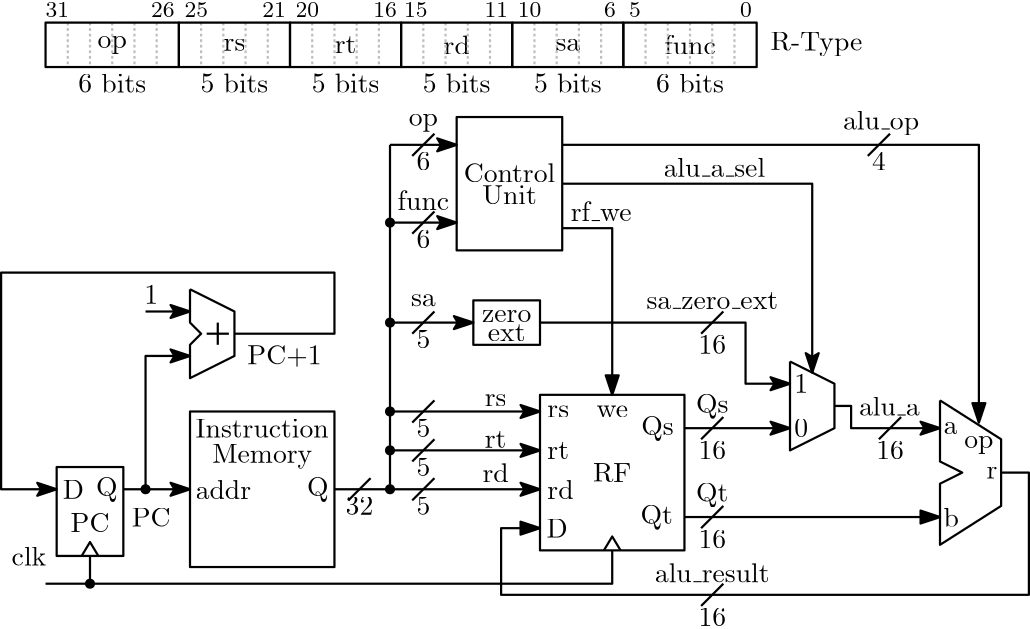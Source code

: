 <?xml version="1.0"?>
<!DOCTYPE ipe SYSTEM "ipe.dtd">
<ipe version="70206" creator="Ipe 7.2.10">
<info created="D:20190917234003" modified="D:20200416171204"/>
<ipestyle name="basic">
<symbol name="arrow/arc(spx)">
<path stroke="sym-stroke" fill="sym-stroke" pen="sym-pen">
0 0 m
-1 0.333 l
-1 -0.333 l
h
</path>
</symbol>
<symbol name="arrow/farc(spx)">
<path stroke="sym-stroke" fill="white" pen="sym-pen">
0 0 m
-1 0.333 l
-1 -0.333 l
h
</path>
</symbol>
<symbol name="arrow/ptarc(spx)">
<path stroke="sym-stroke" fill="sym-stroke" pen="sym-pen">
0 0 m
-1 0.333 l
-0.8 0 l
-1 -0.333 l
h
</path>
</symbol>
<symbol name="arrow/fptarc(spx)">
<path stroke="sym-stroke" fill="white" pen="sym-pen">
0 0 m
-1 0.333 l
-0.8 0 l
-1 -0.333 l
h
</path>
</symbol>
<symbol name="mark/circle(sx)" transformations="translations">
<path fill="sym-stroke">
0.6 0 0 0.6 0 0 e
0.4 0 0 0.4 0 0 e
</path>
</symbol>
<symbol name="mark/disk(sx)" transformations="translations">
<path fill="sym-stroke">
0.6 0 0 0.6 0 0 e
</path>
</symbol>
<symbol name="mark/fdisk(sfx)" transformations="translations">
<group>
<path fill="sym-fill">
0.5 0 0 0.5 0 0 e
</path>
<path fill="sym-stroke" fillrule="eofill">
0.6 0 0 0.6 0 0 e
0.4 0 0 0.4 0 0 e
</path>
</group>
</symbol>
<symbol name="mark/box(sx)" transformations="translations">
<path fill="sym-stroke" fillrule="eofill">
-0.6 -0.6 m
0.6 -0.6 l
0.6 0.6 l
-0.6 0.6 l
h
-0.4 -0.4 m
0.4 -0.4 l
0.4 0.4 l
-0.4 0.4 l
h
</path>
</symbol>
<symbol name="mark/square(sx)" transformations="translations">
<path fill="sym-stroke">
-0.6 -0.6 m
0.6 -0.6 l
0.6 0.6 l
-0.6 0.6 l
h
</path>
</symbol>
<symbol name="mark/fsquare(sfx)" transformations="translations">
<group>
<path fill="sym-fill">
-0.5 -0.5 m
0.5 -0.5 l
0.5 0.5 l
-0.5 0.5 l
h
</path>
<path fill="sym-stroke" fillrule="eofill">
-0.6 -0.6 m
0.6 -0.6 l
0.6 0.6 l
-0.6 0.6 l
h
-0.4 -0.4 m
0.4 -0.4 l
0.4 0.4 l
-0.4 0.4 l
h
</path>
</group>
</symbol>
<symbol name="mark/cross(sx)" transformations="translations">
<group>
<path fill="sym-stroke">
-0.43 -0.57 m
0.57 0.43 l
0.43 0.57 l
-0.57 -0.43 l
h
</path>
<path fill="sym-stroke">
-0.43 0.57 m
0.57 -0.43 l
0.43 -0.57 l
-0.57 0.43 l
h
</path>
</group>
</symbol>
<symbol name="arrow/fnormal(spx)">
<path stroke="sym-stroke" fill="white" pen="sym-pen">
0 0 m
-1 0.333 l
-1 -0.333 l
h
</path>
</symbol>
<symbol name="arrow/pointed(spx)">
<path stroke="sym-stroke" fill="sym-stroke" pen="sym-pen">
0 0 m
-1 0.333 l
-0.8 0 l
-1 -0.333 l
h
</path>
</symbol>
<symbol name="arrow/fpointed(spx)">
<path stroke="sym-stroke" fill="white" pen="sym-pen">
0 0 m
-1 0.333 l
-0.8 0 l
-1 -0.333 l
h
</path>
</symbol>
<symbol name="arrow/linear(spx)">
<path stroke="sym-stroke" pen="sym-pen">
-1 0.333 m
0 0 l
-1 -0.333 l
</path>
</symbol>
<symbol name="arrow/fdouble(spx)">
<path stroke="sym-stroke" fill="white" pen="sym-pen">
0 0 m
-1 0.333 l
-1 -0.333 l
h
-1 0 m
-2 0.333 l
-2 -0.333 l
h
</path>
</symbol>
<symbol name="arrow/double(spx)">
<path stroke="sym-stroke" fill="sym-stroke" pen="sym-pen">
0 0 m
-1 0.333 l
-1 -0.333 l
h
-1 0 m
-2 0.333 l
-2 -0.333 l
h
</path>
</symbol>
<pen name="heavier" value="0.8"/>
<pen name="fat" value="1.2"/>
<pen name="ultrafat" value="2"/>
<symbolsize name="large" value="5"/>
<symbolsize name="small" value="2"/>
<symbolsize name="tiny" value="1.1"/>
<arrowsize name="large" value="10"/>
<arrowsize name="small" value="5"/>
<arrowsize name="tiny" value="3"/>
<color name="red1" value="1 0 0"/>
<color name="red2" value="0.933 0 0"/>
<color name="red3" value="0.804 0 0"/>
<color name="red4" value="0.545 0 0"/>
<color name="green1" value="0 1 0"/>
<color name="green2" value="0 0.933 0"/>
<color name="green3" value="0 0.804 0"/>
<color name="green4" value="0 0.545 0"/>
<color name="green" value="0 1 0"/>
<color name="blue1" value="0 0 1"/>
<color name="blue2" value="0 0 0.933"/>
<color name="blue3" value="0 0 0.804"/>
<color name="blue4" value="0 0 0.545"/>
<color name="yellow" value="1 1 0"/>
<color name="orange" value="1 0.647 0"/>
<color name="gold" value="1 0.843 0"/>
<color name="purple" value="0.627 0.125 0.941"/>
<color name="gray" value="0.745"/>
<color name="brown" value="0.647 0.165 0.165"/>
<color name="navy" value="0 0 0.502"/>
<color name="pink" value="1 0.753 0.796"/>
<color name="seagreen" value="0.18 0.545 0.341"/>
<color name="turquoise" value="0.251 0.878 0.816"/>
<color name="violet" value="0.933 0.51 0.933"/>
<color name="darkblue" value="0 0 0.545"/>
<color name="darkcyan" value="0 0.545 0.545"/>
<color name="darkgray" value="0.663"/>
<color name="darkgreen" value="0 0.392 0"/>
<color name="darkmagenta" value="0.545 0 0.545"/>
<color name="darkorange" value="1 0.549 0"/>
<color name="darkred" value="0.545 0 0"/>
<color name="lightblue" value="0.678 0.847 0.902"/>
<color name="lightcyan" value="0.878 1 1"/>
<color name="lightgray" value="0.827"/>
<color name="lightgreen" value="0.565 0.933 0.565"/>
<color name="lightyellow" value="1 1 0.878"/>
<dashstyle name="dashed1" value="[1] 0"/>
<dashstyle name="dashed2" value="[2] 0"/>
<dashstyle name="dashed3" value="[4] 0"/>
<dashstyle name="dotted1" value="[1 1] 0"/>
<dashstyle name="dotted2" value="[1 2] 0"/>
<dashstyle name="dotted3" value="[1 3] 0"/>
<dashstyle name="dash dotted" value="[4 2 1 2] 0"/>
<dashstyle name="dash dot dotted" value="[4 2 1 2 1 2] 0"/>
<textsize name="large" value="\large"/>
<textsize name="small" value="\small"/>
<textsize name="tiny" value="\tiny"/>
<textsize name="Large" value="\Large"/>
<textsize name="LARGE" value="\LARGE"/>
<textsize name="huge" value="\huge"/>
<textsize name="Huge" value="\Huge"/>
<textsize name="footnote" value="\footnotesize"/>
<textstyle name="center" begin="\begin{center}" end="\end{center}"/>
<textstyle name="itemize" begin="\begin{itemize}" end="\end{itemize}"/>
<textstyle name="item" begin="\begin{itemize}\item{}" end="\end{itemize}"/>
<gridsize name="1 pts" value="1"/>
<gridsize name="2 pts" value="2"/>
<gridsize name="4 pts" value="4"/>
<gridsize name="8 pts (~3 mm)" value="8"/>
<gridsize name="16 pts (~6 mm)" value="16"/>
<gridsize name="32 pts (~12 mm)" value="32"/>
<gridsize name="10 pts (~3.5 mm)" value="10"/>
<gridsize name="20 pts (~7 mm)" value="20"/>
<gridsize name="14 pts (~5 mm)" value="14"/>
<gridsize name="28 pts (~10 mm)" value="28"/>
<gridsize name="56 pts (~20 mm)" value="56"/>
<anglesize name="90 deg" value="90"/>
<anglesize name="60 deg" value="60"/>
<anglesize name="45 deg" value="45"/>
<anglesize name="30 deg" value="30"/>
<anglesize name="22.5 deg" value="22.5"/>
<opacity name="10%" value="0.1"/>
<opacity name="30%" value="0.3"/>
<opacity name="50%" value="0.5"/>
<opacity name="75%" value="0.75"/>
<layout paper="382 232" origin="0 0" frame="382 232"/>
<tiling name="falling" angle="-60" step="4" width="1"/>
<tiling name="rising" angle="30" step="4" width="1"/>
</ipestyle>
<page>
<layer name="alpha"/>
<view layers="alpha" active="alpha"/>
<text layer="alpha" matrix="1 0 0 1 28 -76" transformations="translations" pos="56 126" stroke="black" type="label" width="19.953" height="6.918" depth="0" halign="center" valign="center">addr</text>
<text matrix="1 0 0 1 38 -78" transformations="translations" pos="80 128" stroke="black" type="label" width="7.749" height="6.815" depth="1.93" halign="center" valign="center">Q</text>
<path matrix="1 0 0 1 -110 -490" stroke="black" pen="heavier">
182 568 m
182 512 l
234 512 l
234 568 l
h
</path>
<path matrix="1 0 0 1 0 -70" stroke="black" pen="heavier">
24 128 m
24 96 l
48 96 l
48 128 l
h
</path>
<path matrix="1 0 0 1 0 2" stroke="black" pen="heavier">
33 24 m
36 29 l
39 24 l
</path>
<text matrix="1 0 0 1 14 -70" transformations="translations" pos="16 120" stroke="black" type="label" width="7.61" height="6.808" depth="0" halign="center" valign="center">D</text>
<text matrix="1 0 0 1 20 -82" transformations="translations" pos="16 120" stroke="black" type="label" width="13.975" height="6.808" depth="0" halign="center" valign="center">PC</text>
<text matrix="1 0 0 1 26 -70" transformations="translations" pos="16 120" stroke="black" type="label" width="7.749" height="6.815" depth="1.93" halign="center" valign="center">Q</text>
<text matrix="1 0 0 1 42 -54" transformations="translations" pos="56 126" stroke="black" type="label" width="47.959" height="6.808" depth="0" halign="center" valign="center">Instruction</text>
<text matrix="1 0 0 1 42 -64" transformations="translations" pos="56 126" stroke="black" type="label" width="36.004" height="6.815" depth="1.93" halign="center" valign="center">Memory</text>
<path matrix="1 0 0 1 0 2" stroke="black" pen="heavier">
124 48 m
144 48 l
</path>
<path matrix="1 0 0 1 0 -70" stroke="black" pen="heavier" arrow="pointed/normal">
48 120 m
72 120 l
</path>
<path matrix="1 0 0 1 0 10" stroke="black" pen="heavier" arrow="pointed/normal">
56 40 m
56 88 l
72 88 l
</path>
<use matrix="1 0 0 1 0 -62" name="mark/disk(sx)" pos="56 112" size="normal" stroke="black"/>
<text matrix="1 0 0 1 90 -22" transformations="translations" pos="16 120" stroke="black" type="label" width="26.705" height="6.808" depth="0.83" halign="center" valign="center">PC+1</text>
<path matrix="0 1 -1 0 232 16" stroke="black" pen="heavier" arrow="pointed/normal">
98 176 m
98 160 l
</path>
<text matrix="1 0 0 1 42 0" transformations="translations" pos="16 120" stroke="black" type="label" width="4.981" height="6.42" depth="0" halign="center" valign="center">1</text>
<text matrix="1 0 0 1 42 -80" transformations="translations" pos="16 120" stroke="black" type="label" width="13.975" height="6.808" depth="0" halign="center" valign="center">PC</text>
<path stroke="black" pen="heavier" arrow="pointed/normal">
88 106 m
124 106 l
124 128 l
4 128 l
4 50 l
24 50 l
</path>
<text matrix="1 0 0 1 -2 -94" transformations="translations" pos="16 120" stroke="black" type="label" width="12.453" height="6.918" depth="0" halign="center" valign="center">clk</text>
<path matrix="1 0 0 1 0 10" stroke="black" pen="heavier">
36 6 m
36 16 l
</path>
<path matrix="1 0 0 1 -16 40" stroke="black" pen="heavier">
184 144 m
184 96 l
222 96 l
222 144 l
h
</path>
<text matrix="1 0 0 1 126 -44" transformations="translations" pos="56 126" stroke="black" type="label" width="7.832" height="4.289" depth="0" halign="center" valign="center">rs</text>
<text matrix="1 0 0 1 126 -58" transformations="translations" pos="56 126" stroke="black" type="label" width="7.776" height="6.128" depth="0" halign="center" valign="center">rt</text>
<text matrix="1 0 0 1 126 -70" transformations="translations" pos="56 126" stroke="black" type="label" width="9.437" height="6.918" depth="0" halign="center" valign="center">rd</text>
<group matrix="1 0 0 1 -18 10">
<path stroke="black" pen="heavier">
90 112 m
90 100 l
94 96 l
90 92 l
90 80 l
106 88 l
106 104 l
90 112 l
</path>
<path matrix="1 0 0 1 28 -28" stroke="black" pen="heavier">
72 128 m
72 120 l
</path>
<path matrix="1 0 0 1 26 -28" stroke="black" pen="heavier">
70 124 m
78 124 l
</path>
</group>
<path matrix="1 0 0 1 0 8" stroke="black" pen="heavier" arrow="pointed/normal">
144 70 m
198 70 l
</path>
<path matrix="1 0 0 1 0 8" stroke="black" pen="heavier" arrow="pointed/normal">
144 56 m
198 56 l
</path>
<path matrix="1 0 0 1 0 8" stroke="black" pen="heavier" arrow="pointed/normal">
144 42 m
198 42 l
</path>
<path matrix="1 0 0 1 0 10" stroke="black" pen="heavier">
144 40 m
144 164 l
</path>
<path matrix="1 0 0 1 16 -484" stroke="black" pen="heavier">
182 568 m
182 512 l
234 512 l
234 568 l
h
</path>
<text matrix="1 0 0 1 168 -70" transformations="translations" pos="56 126" stroke="black" type="label" width="13.837" height="6.808" depth="0" halign="center" valign="center">RF</text>
<text matrix="1 0 0 1 148.555 -48" transformations="translations" pos="56 126" stroke="black" type="label" width="7.832" height="4.289" depth="0" halign="center" valign="center">rs</text>
<text matrix="1 0 0 1 148.528 -62" transformations="translations" pos="56 126" stroke="black" type="label" width="7.776" height="6.128" depth="0" halign="center" valign="center">rt</text>
<text matrix="1 0 0 1 184.277 -54" transformations="translations" pos="56 126" stroke="black" type="label" width="11.678" height="6.815" depth="1.93" halign="center" valign="center">Qs</text>
<text matrix="1 0 0 1 184 -86" transformations="translations" pos="56 126" stroke="black" type="label" width="11.623" height="6.815" depth="1.93" halign="center" valign="center">Qt</text>
<text matrix="1 0 0 1 148.132 -90" transformations="translations" pos="56 126" stroke="black" type="label" width="7.61" height="6.808" depth="0" halign="center" valign="center">D</text>
<text matrix="1 0 0 1 149.358 -76" transformations="translations" pos="56 126" stroke="black" type="label" width="9.437" height="6.918" depth="0" halign="center" valign="center">rd</text>
<path matrix="1 0 0 1 20 8" stroke="black" pen="heavier">
201 20 m
204 25 l
207 20 l
</path>
<path matrix="1 0 0 1 0 10" stroke="black" pen="heavier">
20 6 m
224 6 l
224 18 l
</path>
<path matrix="1 0 0 1 0 18" stroke="black" pen="heavier" arrow="pointed/normal">
144 128 m
168 128 l
</path>
<path matrix="1 0 0 1 0 10" stroke="black" pen="heavier" arrow="pointed/normal">
144 164 m
168 164 l
</path>
<text matrix="1 0 0 1 168 -48" transformations="translations" pos="56 126" stroke="black" type="label" width="11.346" height="4.289" depth="0" halign="center" valign="center">we</text>
<path matrix="1 0 0 1 96 8" stroke="black" pen="heavier">
246 74 m
246 52 l
254 48 l
246 44 l
246 22 l
268 36 l
268 60 l
246 74 l
</path>
<text matrix="1 0 0 1 300 -60" transformations="translations" pos="56 126" stroke="black" type="label" width="10.516" height="4.297" depth="1.93" halign="center" valign="center">op</text>
<text matrix="1 0 0 1 289.723 -54" transformations="translations" pos="56 126" stroke="black" type="label" width="4.981" height="4.289" depth="0" halign="center" valign="center">a</text>
<text matrix="1 0 0 1 290 -86" transformations="translations" pos="56 126" stroke="black" type="label" width="5.535" height="6.918" depth="0" halign="center" valign="center">b</text>
<text matrix="1 0 0 1 304.723 -70" transformations="translations" pos="56 126" stroke="black" type="label" width="3.902" height="4.289" depth="0" halign="center" valign="center">r</text>
<path matrix="1 0 0 1 0 10" stroke="black" pen="heavier" arrow="normal/normal">
250 30 m
276 30 l
304 30 l
342 30 l
</path>
<text matrix="1 0 0 1 264.754 56" transformations="translations" pos="56 126" stroke="black" type="label" width="27.386" height="6.926" depth="1.93" halign="center" valign="center">alu\_op</text>
<text matrix="1 0 0 1 164 24" transformations="translations" pos="56 126" stroke="black" type="label" width="21.879" height="6.918" depth="0" halign="center" valign="center">rf\_we</text>
<group matrix="1 0 0 1 -16 45.9725">
<text matrix="1 0 0 1 147 -8" transformations="translations" pos="56 126" stroke="black" type="label" width="32.96" height="6.918" depth="0" halign="center" valign="center">Control</text>
<text matrix="1 0 0 1 147 -16" transformations="translations" pos="56 126" stroke="black" type="label" width="19.649" height="6.808" depth="0" halign="center" valign="center">Unit</text>
</group>
<path matrix="1 0 0 1 0 10" stroke="black" pen="heavier" arrow="normal/normal">
206 164 m
356 164 l
356 64 l
</path>
<path matrix="1 0 0 1 0 10" stroke="black" pen="heavier" arrow="normal/normal">
206 134 m
224 134 l
224 74 l
</path>
<use matrix="1 0 0 1 0 18" name="mark/disk(sx)" pos="144 128" size="normal" stroke="black"/>
<use matrix="1 0 0 1 0 8" name="mark/disk(sx)" pos="144 70" size="normal" stroke="black"/>
<use matrix="1 0 0 1 0 8" name="mark/disk(sx)" pos="144 56" size="normal" stroke="black"/>
<use matrix="1 0 0 1 0 2" name="mark/disk(sx)" pos="144 48" size="normal" stroke="black"/>
<path matrix="1 0 0 1 0 10" stroke="black" pen="heavier" arrow="normal/normal">
364 46 m
374 46 l
374 2 l
184 2 l
184 26 l
198 26 l
</path>
<text matrix="1 0 0 1 204 -106" transformations="translations" pos="56 126" stroke="black" type="label" width="41.306" height="6.918" depth="0" halign="center" valign="center">alu\_result</text>
<path stroke="black" pen="heavier" arrow="pointed/normal">
144 110 m
174 110 l
</path>
<use matrix="1 0 0 1 0 54" name="mark/disk(sx)" pos="144 56" size="normal" stroke="black"/>
<path matrix="1 0 0 1 12 194" stroke="gray" dash="dashed1" pen="heavier">
16 24 m
16 8 l
</path>
<text matrix="1 0 0 1 47 43.93" transformations="translations" pos="234 164" stroke="black" type="label" width="33.07" height="6.815" depth="1.93" valign="baseline">R-Type</text>
<text matrix="1 0 0 1 -92.271 70.541" transformations="translations" pos="335 136" stroke="black" type="label" width="18.542" height="6.918" depth="0" valign="baseline">func</text>
<text matrix="1 0 0 1 -92.456 81.8555" transformations="translations" pos="296 126" stroke="black" type="label" width="8.911" height="4.289" depth="0" valign="baseline">sa</text>
<text matrix="1 0 0 1 -87.888 106.936" transformations="translations" pos="212 100" stroke="black" type="label" width="7.776" height="6.128" depth="0" valign="baseline">rt</text>
<text matrix="1 0 0 1 -116.916 121.856" transformations="translations" pos="201 86" stroke="black" type="label" width="7.832" height="4.289" depth="0" valign="baseline">rs</text>
<text matrix="1 0 0 1 -72.258 101.817" transformations="translations" pos="111 107" stroke="black" type="label" width="10.516" height="4.297" depth="1.93" valign="baseline">op</text>
<text matrix="1 0 0 1 5.2815 77.541" transformations="translations" pos="158 129" stroke="black" type="label" width="9.437" height="6.918" depth="0" valign="baseline">rd</text>
<text matrix="1 0 0 1 -40 65" transformations="translations" pos="60 155" stroke="black" type="label" width="8.468" height="5.136" depth="0" valign="baseline" size="footnote">31</text>
<text matrix="1 0 0 1 -28 76" transformations="translations" pos="86 144" stroke="black" type="label" width="8.468" height="5.136" depth="0" valign="baseline" size="footnote">26</text>
<text matrix="1 0 0 1 -252 94" transformations="translations" pos="322 126" stroke="black" type="label" width="8.468" height="5.136" depth="0" valign="baseline" size="footnote">25</text>
<text matrix="1 0 0 1 -266 99" transformations="translations" pos="364 121" stroke="black" type="label" width="8.468" height="5.136" depth="0" valign="baseline" size="footnote">21</text>
<text matrix="1 0 0 1 -56 77" transformations="translations" pos="166 143" stroke="black" type="label" width="8.468" height="5.136" depth="0" valign="baseline" size="footnote">20</text>
<text matrix="1 0 0 1 -54 77" transformations="translations" pos="192 143" stroke="black" type="label" width="8.468" height="5.136" depth="0" valign="baseline" size="footnote">16</text>
<text matrix="1 0 0 1 -102 83" transformations="translations" pos="280 137" stroke="black" type="label" width="8.468" height="5.136" depth="0" valign="baseline" size="footnote">11</text>
<text matrix="1 0 0 1 -84 84" transformations="translations" pos="305 136" stroke="black" type="label" width="4.234" height="5.136" depth="0" valign="baseline" size="footnote">6</text>
<text matrix="1 0 0 1 -94 85" transformations="translations" pos="324 135" stroke="black" type="label" width="4.234" height="5.136" depth="0" valign="baseline" size="footnote">5</text>
<text matrix="1 0 0 1 -78 82" transformations="translations" pos="348 138" stroke="black" type="label" width="4.234" height="5.136" depth="0" valign="baseline" size="footnote">0</text>
<text matrix="1 0 0 1 -184 81" transformations="translations" pos="333 139" stroke="black" type="label" width="8.468" height="5.136" depth="0" valign="baseline" size="footnote">15</text>
<text matrix="1 0 0 1 -90 83" transformations="translations" pos="280 137" stroke="black" type="label" width="8.468" height="5.136" depth="0" valign="baseline" size="footnote">10</text>
<path matrix="1 0 0 1 20 194" stroke="gray" dash="dashed1" pen="heavier">
16 24 m
16 8 l
</path>
<path matrix="1 0 0 1 28 194" stroke="gray" dash="dashed1" pen="heavier">
16 24 m
16 8 l
</path>
<path matrix="1 0 0 1 36 194" stroke="gray" dash="dashed1" pen="heavier">
16 24 m
16 8 l
</path>
<path matrix="1 0 0 1 44 194" stroke="gray" dash="dashed1" pen="heavier">
16 24 m
16 8 l
</path>
<path matrix="1 0 0 1 60 194" stroke="gray" dash="dashed1" pen="heavier">
16 24 m
16 8 l
</path>
<path matrix="1 0 0 1 68 194" stroke="gray" dash="dashed1" pen="heavier">
16 24 m
16 8 l
</path>
<path matrix="1 0 0 1 76 194" stroke="gray" dash="dashed1" pen="heavier">
16 24 m
16 8 l
</path>
<path matrix="1 0 0 1 84 194" stroke="gray" dash="dashed1" pen="heavier">
16 24 m
16 8 l
</path>
<path matrix="1 0 0 1 100 194" stroke="gray" dash="dashed1" pen="heavier">
16 24 m
16 8 l
</path>
<path matrix="1 0 0 1 108 194" stroke="gray" dash="dashed1" pen="heavier">
16 24 m
16 8 l
</path>
<path matrix="1 0 0 1 116 194" stroke="gray" dash="dashed1" pen="heavier">
16 24 m
16 8 l
</path>
<path matrix="1 0 0 1 124 194" stroke="gray" dash="dashed1" pen="heavier">
16 24 m
16 8 l
</path>
<path matrix="1 0 0 1 140 194" stroke="gray" dash="dashed1" pen="heavier">
16 24 m
16 8 l
</path>
<path matrix="1 0 0 1 148 194" stroke="gray" dash="dashed1" pen="heavier">
16 24 m
16 8 l
</path>
<path matrix="1 0 0 1 156 194" stroke="gray" dash="dashed1" pen="heavier">
16 24 m
16 8 l
</path>
<path matrix="1 0 0 1 164 194" stroke="gray" dash="dashed1" pen="heavier">
16 24 m
16 8 l
</path>
<path matrix="1 0 0 1 180 194" stroke="gray" dash="dashed1" pen="heavier">
16 24 m
16 8 l
</path>
<path matrix="1 0 0 1 188 194" stroke="gray" dash="dashed1" pen="heavier">
16 24 m
16 8 l
</path>
<path matrix="1 0 0 1 196 194" stroke="gray" dash="dashed1" pen="heavier">
16 24 m
16 8 l
</path>
<path matrix="1 0 0 1 204 194" stroke="gray" dash="dashed1" pen="heavier">
16 24 m
16 8 l
</path>
<path matrix="1 0 0 1 220 194" stroke="gray" dash="dashed1" pen="heavier">
16 24 m
16 8 l
</path>
<path matrix="1 0 0 1 228 194" stroke="gray" dash="dashed1" pen="heavier">
16 24 m
16 8 l
</path>
<path matrix="1 0 0 1 236 194" stroke="gray" dash="dashed1" pen="heavier">
16 24 m
16 8 l
</path>
<path matrix="1 0 0 1 244 194" stroke="gray" dash="dashed1" pen="heavier">
16 24 m
16 8 l
</path>
<path matrix="1 0 0 1 252 194" stroke="gray" dash="dashed1" pen="heavier">
16 24 m
16 8 l
</path>
<path matrix="1 0 0 1 12 194" stroke="black" pen="heavier">
216 24 m
216 8 l
264 8 l
264 24 l
h
</path>
<path matrix="1 0 0 1 12 194" stroke="black" pen="heavier">
176 24 m
176 8 l
216 8 l
216 24 l
h
</path>
<path matrix="1 0 0 1 12 194" stroke="black" pen="heavier">
136 24 m
136 8 l
176 8 l
176 24 l
h
</path>
<path matrix="1 0 0 1 -60 98" stroke="black" pen="heavier">
128 120 m
128 104 l
168 104 l
168 120 l
h
</path>
<path matrix="1 0 0 1 -52 98" stroke="black" pen="heavier">
160 120 m
160 104 l
200 104 l
200 120 l
h
</path>
<path matrix="1 0 0 1 12 194" stroke="black" pen="heavier">
8 24 m
8 8 l
56 8 l
56 24 l
h
</path>
<text matrix="1 0 0 1 -79.2045 85.817" transformations="translations" pos="111 107" stroke="black" type="label" width="24.409" height="6.918" depth="0" valign="baseline">6 bits</text>
<text matrix="1 0 0 1 -35.2045 85.817" transformations="translations" pos="111 107" stroke="black" type="label" width="24.409" height="6.918" depth="0" valign="baseline">5 bits</text>
<text matrix="1 0 0 1 4.7955 85.817" transformations="translations" pos="111 107" stroke="black" type="label" width="24.409" height="6.918" depth="0" valign="baseline">5 bits</text>
<text matrix="1 0 0 1 44.7955 85.817" transformations="translations" pos="111 107" stroke="black" type="label" width="24.409" height="6.918" depth="0" valign="baseline">5 bits</text>
<text matrix="1 0 0 1 84.7955 85.817" transformations="translations" pos="111 107" stroke="black" type="label" width="24.409" height="6.918" depth="0" valign="baseline">5 bits</text>
<text matrix="1 0 0 1 128.796 85.817" transformations="translations" pos="111 107" stroke="black" type="label" width="24.409" height="6.918" depth="0" valign="baseline">6 bits</text>
<path matrix="1 0 0 1 128 -704" stroke="black" pen="heavier">
160 800 m
160 768 l
176 776 l
176 792 l
160 800 l
</path>
<text matrix="1 0 0 1 208 -32" transformations="translations" pos="84 120" stroke="black" type="label" width="4.981" height="6.42" depth="0" halign="center" valign="center">1</text>
<path matrix="1 0 0 1 0 10" stroke="black" pen="heavier" arrow="pointed/normal">
304 70 m
310 70 l
310 62 l
342 62 l
</path>
<text matrix="1 0 0 1 100 56" transformations="translations" pos="56 126" stroke="black" type="label" width="10.516" height="4.297" depth="1.93" halign="center" valign="center">op</text>
<text matrix="1 0 0 1 100 28" transformations="translations" pos="56 126" stroke="black" type="label" width="18.542" height="6.918" depth="0" halign="center" valign="center">func</text>
<path matrix="1 0 0 1 24 92" stroke="black" pen="heavier">
128 78 m
136 86 l
</path>
<path matrix="1 0 0 1 24 64" stroke="black" pen="heavier">
128 78 m
136 86 l
</path>
<text matrix="1 0 0 1 100 42" transformations="translations" pos="56 126" stroke="black" type="label" width="4.981" height="6.42" depth="0" halign="center" valign="center">6</text>
<text matrix="1 0 0 1 100 14" transformations="translations" pos="56 126" stroke="black" type="label" width="4.981" height="6.42" depth="0" halign="center" valign="center">6</text>
<path matrix="1 0 0 1 24 -4" stroke="black" pen="heavier">
128 78 m
136 86 l
</path>
<text matrix="1 0 0 1 100 -54" transformations="translations" pos="56 126" stroke="black" type="label" width="4.981" height="6.42" depth="0" halign="center" valign="center">5</text>
<path matrix="1 0 0 1 24 -18" stroke="black" pen="heavier">
128 78 m
136 86 l
</path>
<text matrix="1 0 0 1 100 -68" transformations="translations" pos="56 126" stroke="black" type="label" width="4.981" height="6.42" depth="0" halign="center" valign="center">5</text>
<path matrix="1 0 0 1 24 -32" stroke="black" pen="heavier">
128 78 m
136 86 l
</path>
<text matrix="1 0 0 1 100 -82" transformations="translations" pos="56 126" stroke="black" type="label" width="4.981" height="6.42" depth="0" halign="center" valign="center">5</text>
<text matrix="1 0 0 1 100 -8" transformations="translations" pos="56 126" stroke="black" type="label" width="8.911" height="4.289" depth="0" halign="center" valign="center">sa</text>
<path matrix="1 0 0 1 24 28" stroke="black" pen="heavier">
128 78 m
136 86 l
</path>
<text matrix="1 0 0 1 100 -22" transformations="translations" pos="56 126" stroke="black" type="label" width="4.981" height="6.42" depth="0" halign="center" valign="center">5</text>
<text matrix="1 0 0 1 204 -78" transformations="translations" pos="56 126" stroke="black" type="label" width="11.623" height="6.815" depth="1.93" halign="center" valign="center">Qt</text>
<path matrix="1 0 0 1 128 -42" stroke="black" pen="heavier">
128 78 m
136 86 l
</path>
<text matrix="1 0 0 1 204 -94" transformations="translations" pos="56 126" stroke="black" type="label" width="9.963" height="6.42" depth="0" halign="center" valign="center">16</text>
<text matrix="1 0 0 1 204 -46" transformations="translations" pos="56 126" stroke="black" type="label" width="11.678" height="6.815" depth="1.93" halign="center" valign="center">Qs</text>
<path matrix="1 0 0 1 128 -10" stroke="black" pen="heavier">
128 78 m
136 86 l
</path>
<text matrix="1 0 0 1 204 -62" transformations="translations" pos="56 126" stroke="black" type="label" width="9.963" height="6.42" depth="0" halign="center" valign="center">16</text>
<path matrix="1 0 0 1 0 -6" stroke="black" pen="heavier" arrow="pointed/normal">
250 78 m
288 78 l
</path>
<path matrix="1 0 0 1 -10 10" stroke="black" pen="heavier">
184 108 m
184 92 l
208 92 l
208 108 l
h
</path>
<path stroke="black" pen="heavier" arrow="pointed/normal">
198 110 m
272 110 l
272 88 l
288 88 l
</path>
<text matrix="1 0 0 1 204 -8" transformations="translations" pos="56 126" stroke="black" type="label" width="47.383" height="6.128" depth="0" halign="center" valign="center">sa\_zero\_ext</text>
<path matrix="1 0 0 1 128 28" stroke="black" pen="heavier">
128 78 m
136 86 l
</path>
<text matrix="1 0 0 1 204 -24" transformations="translations" pos="56 126" stroke="black" type="label" width="9.963" height="6.42" depth="0" halign="center" valign="center">16</text>
<text matrix="1 0 0 1 267.723 -46" transformations="translations" pos="56 126" stroke="black" type="label" width="21.851" height="6.918" depth="0" halign="center" valign="center">alu\_a</text>
<path matrix="1 0 0 1 192 -10" stroke="black" pen="heavier">
128 78 m
136 86 l
</path>
<text matrix="1 0 0 1 268 -62" transformations="translations" pos="56 126" stroke="black" type="label" width="9.963" height="6.42" depth="0" halign="center" valign="center">16</text>
<text matrix="1 0 0 1 208 -48" transformations="translations" pos="84 120" stroke="black" type="label" width="4.981" height="6.42" depth="0" halign="center" valign="center">0</text>
<path matrix="1 0 0 1 0 10" stroke="black" pen="heavier" arrow="pointed/normal">
206 150 m
296 150 l
296 82 l
</path>
<path matrix="1 0 0 1 188 92" stroke="black" pen="heavier">
128 78 m
136 86 l
</path>
<text matrix="1 0 0 1 264 42" transformations="translations" pos="56 126" stroke="black" type="label" width="4.981" height="6.42" depth="0" halign="center" valign="center">4</text>
<text matrix="1 0 0 1 204.754 40" transformations="translations" pos="56 126" stroke="black" type="label" width="36.563" height="6.918" depth="0" halign="center" valign="center">alu\_a\_sel</text>
<use matrix="1 0 0 1 0 14" name="mark/disk(sx)" pos="36 2" size="normal" stroke="black"/>
<path matrix="1 0 0 1 128 -70" stroke="black" pen="heavier">
128 78 m
136 86 l
</path>
<text matrix="1 0 0 1 204 -122" transformations="translations" pos="56 126" stroke="black" type="label" width="9.963" height="6.42" depth="0" halign="center" valign="center">16</text>
<text matrix="1 0 0 1 130 -13.6158" transformations="translations" pos="56 126" stroke="black" type="label" width="17.739" height="4.289" depth="0" halign="center" valign="center">zero</text>
<text matrix="1 0 0 1 130 -19.6158" transformations="translations" pos="56 126" stroke="black" type="label" width="13.56" height="6.128" depth="0" halign="center" valign="center">ext</text>
<path matrix="1 0 0 1 1 -32" stroke="black" pen="heavier">
128 78 m
136 86 l
</path>
<text matrix="1 0 0 1 77 -82" transformations="translations" pos="56 126" stroke="black" type="label" width="9.963" height="6.42" depth="0" halign="center" valign="center">32</text>
</page>
</ipe>
